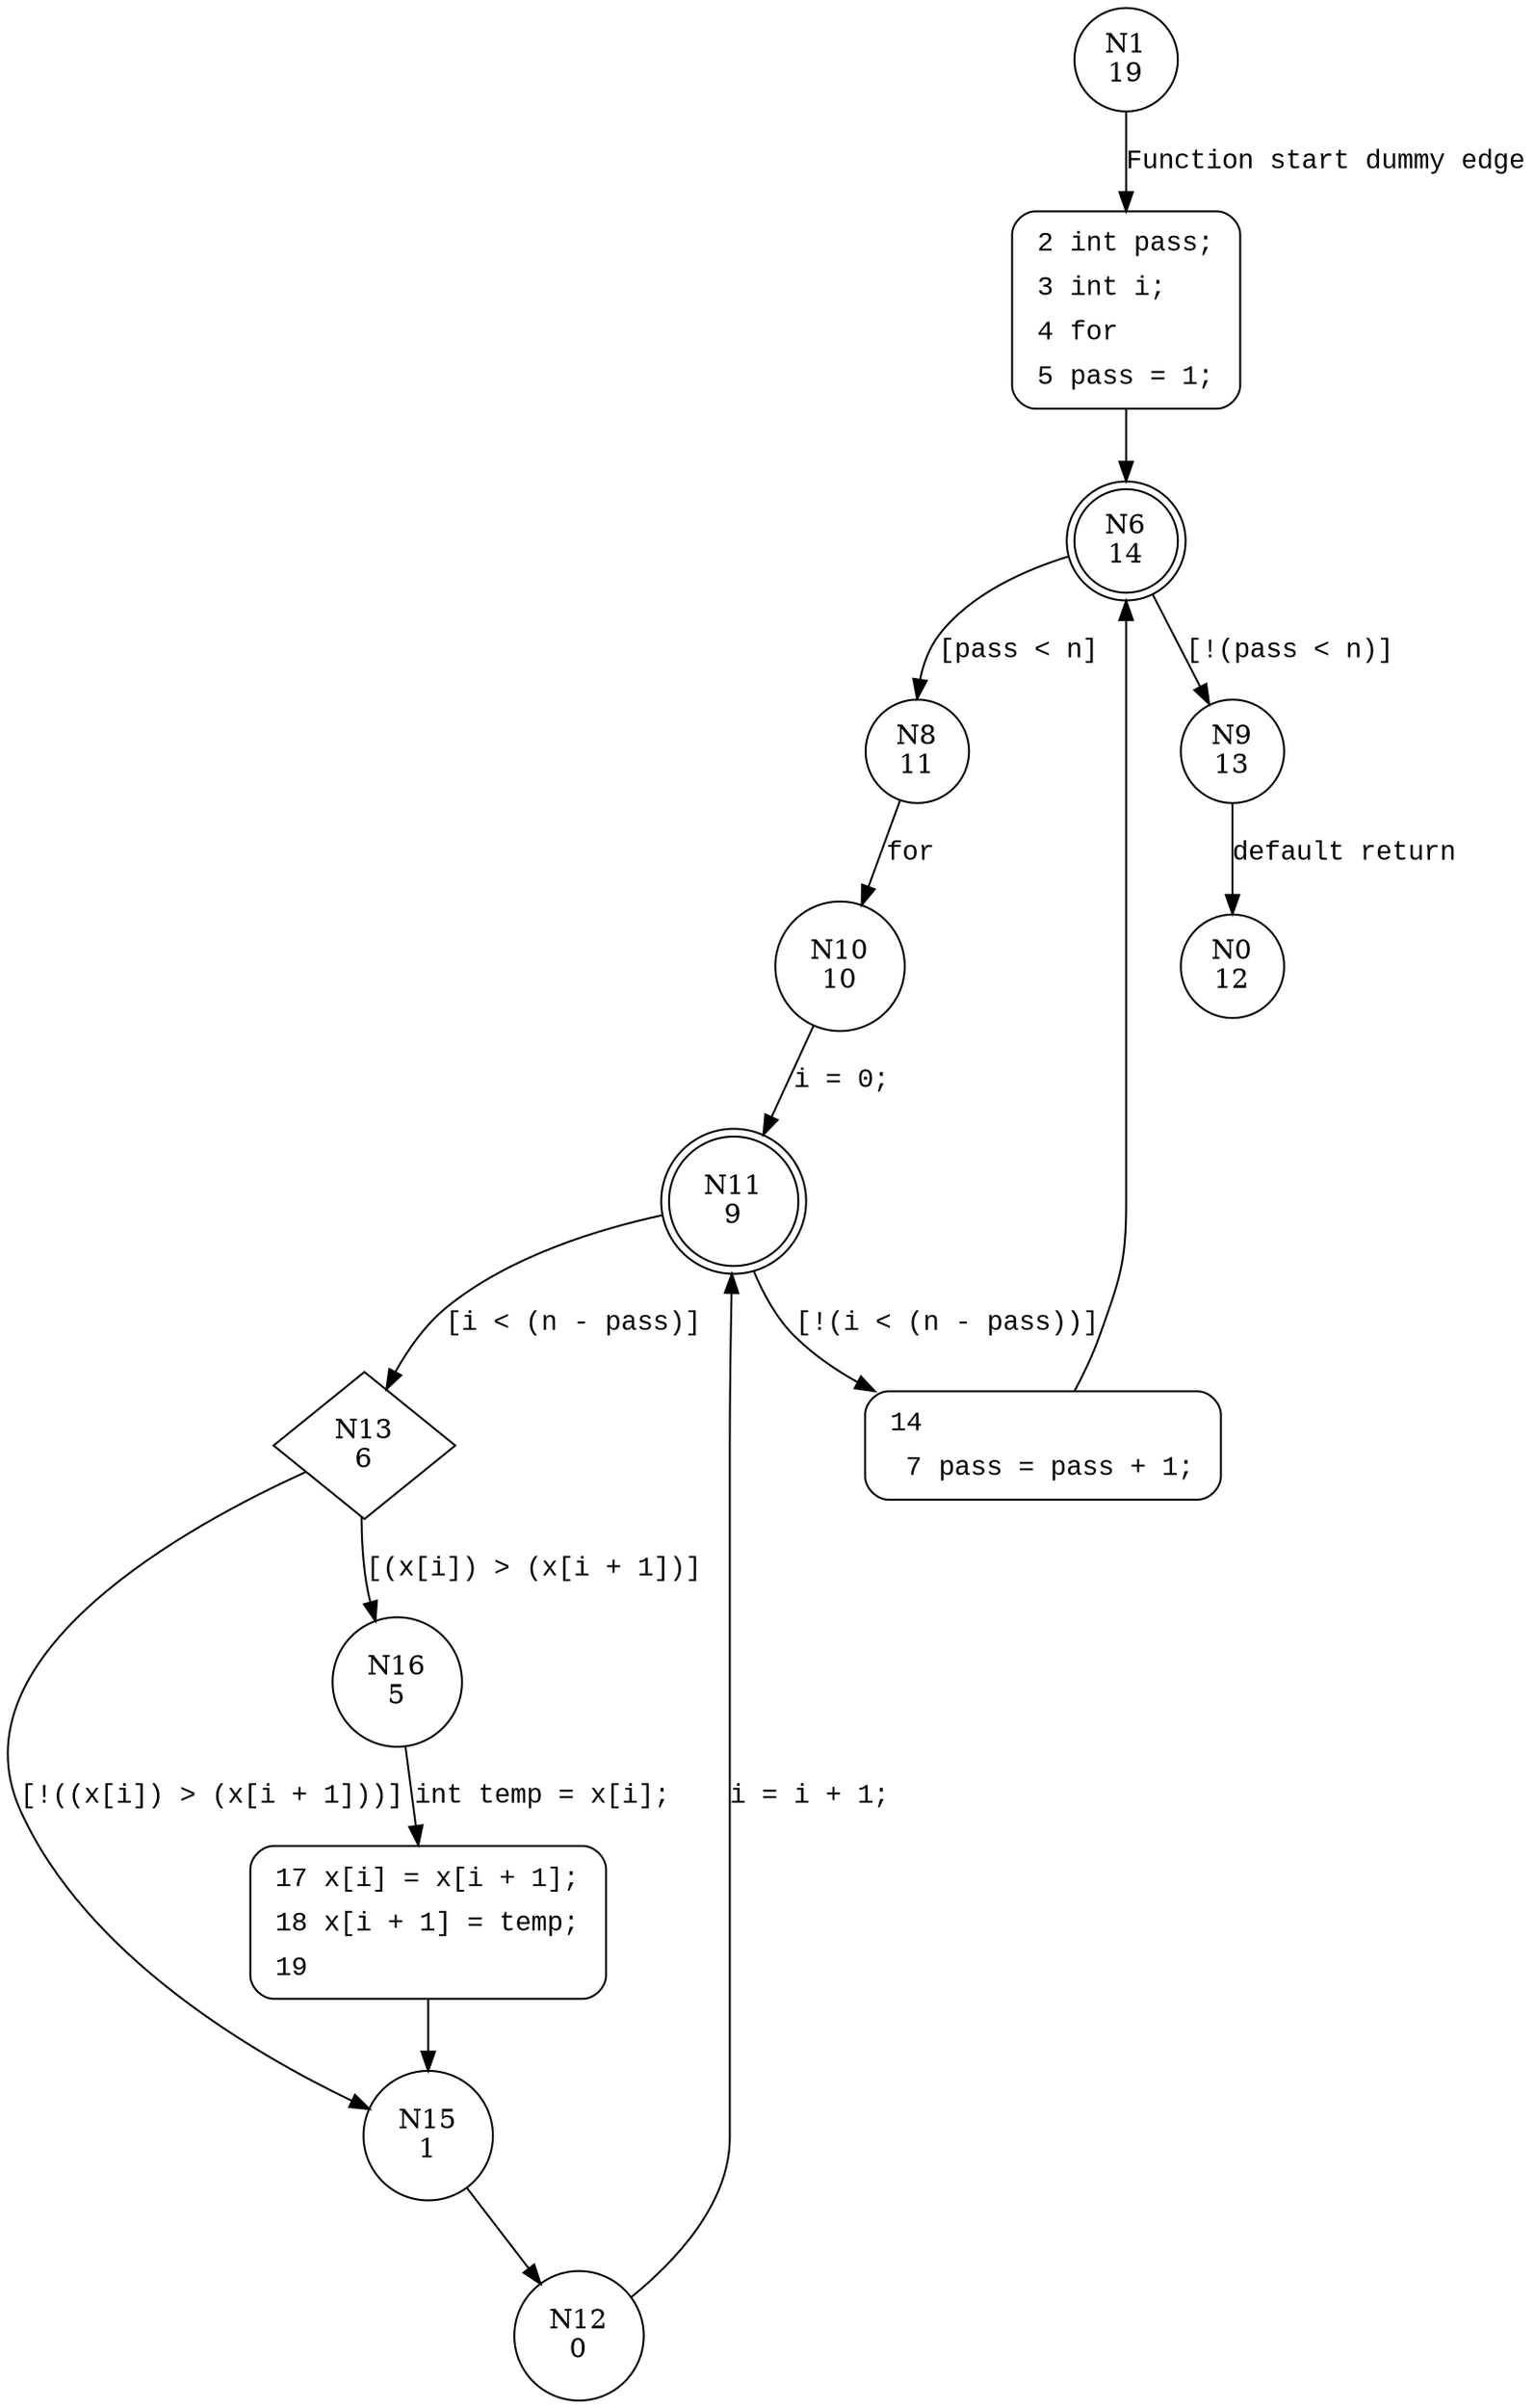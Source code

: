 digraph sort {
1 [shape="circle" label="N1\n19"]
2 [shape="circle" label="N2\n18"]
6 [shape="doublecircle" label="N6\n14"]
8 [shape="circle" label="N8\n11"]
9 [shape="circle" label="N9\n13"]
10 [shape="circle" label="N10\n10"]
11 [shape="doublecircle" label="N11\n9"]
13 [shape="diamond" label="N13\n6"]
14 [shape="circle" label="N14\n8"]
16 [shape="circle" label="N16\n5"]
15 [shape="circle" label="N15\n1"]
12 [shape="circle" label="N12\n0"]
17 [shape="circle" label="N17\n4"]
0 [shape="circle" label="N0\n12"]
2 [style="filled,bold" penwidth="1" fillcolor="white" fontname="Courier New" shape="Mrecord" label=<<table border="0" cellborder="0" cellpadding="3" bgcolor="white"><tr><td align="right">2</td><td align="left">int pass;</td></tr><tr><td align="right">3</td><td align="left">int i;</td></tr><tr><td align="right">4</td><td align="left">for</td></tr><tr><td align="right">5</td><td align="left">pass = 1;</td></tr></table>>]
2 -> 6[label=""]
14 [style="filled,bold" penwidth="1" fillcolor="white" fontname="Courier New" shape="Mrecord" label=<<table border="0" cellborder="0" cellpadding="3" bgcolor="white"><tr><td align="right">14</td><td align="left"></td></tr><tr><td align="right">7</td><td align="left">pass = pass + 1;</td></tr></table>>]
14 -> 6[label=""]
17 [style="filled,bold" penwidth="1" fillcolor="white" fontname="Courier New" shape="Mrecord" label=<<table border="0" cellborder="0" cellpadding="3" bgcolor="white"><tr><td align="right">17</td><td align="left">x[i] = x[i + 1];</td></tr><tr><td align="right">18</td><td align="left">x[i + 1] = temp;</td></tr><tr><td align="right">19</td><td align="left"></td></tr></table>>]
17 -> 15[label=""]
1 -> 2 [label="Function start dummy edge" fontname="Courier New"]
6 -> 8 [label="[pass < n]" fontname="Courier New"]
6 -> 9 [label="[!(pass < n)]" fontname="Courier New"]
8 -> 10 [label="for" fontname="Courier New"]
11 -> 13 [label="[i < (n - pass)]" fontname="Courier New"]
11 -> 14 [label="[!(i < (n - pass))]" fontname="Courier New"]
13 -> 16 [label="[(x[i]) > (x[i + 1])]" fontname="Courier New"]
13 -> 15 [label="[!((x[i]) > (x[i + 1]))]" fontname="Courier New"]
15 -> 12 [label="" fontname="Courier New"]
16 -> 17 [label="int temp = x[i];" fontname="Courier New"]
9 -> 0 [label="default return" fontname="Courier New"]
10 -> 11 [label="i = 0;" fontname="Courier New"]
12 -> 11 [label="i = i + 1;" fontname="Courier New"]
}